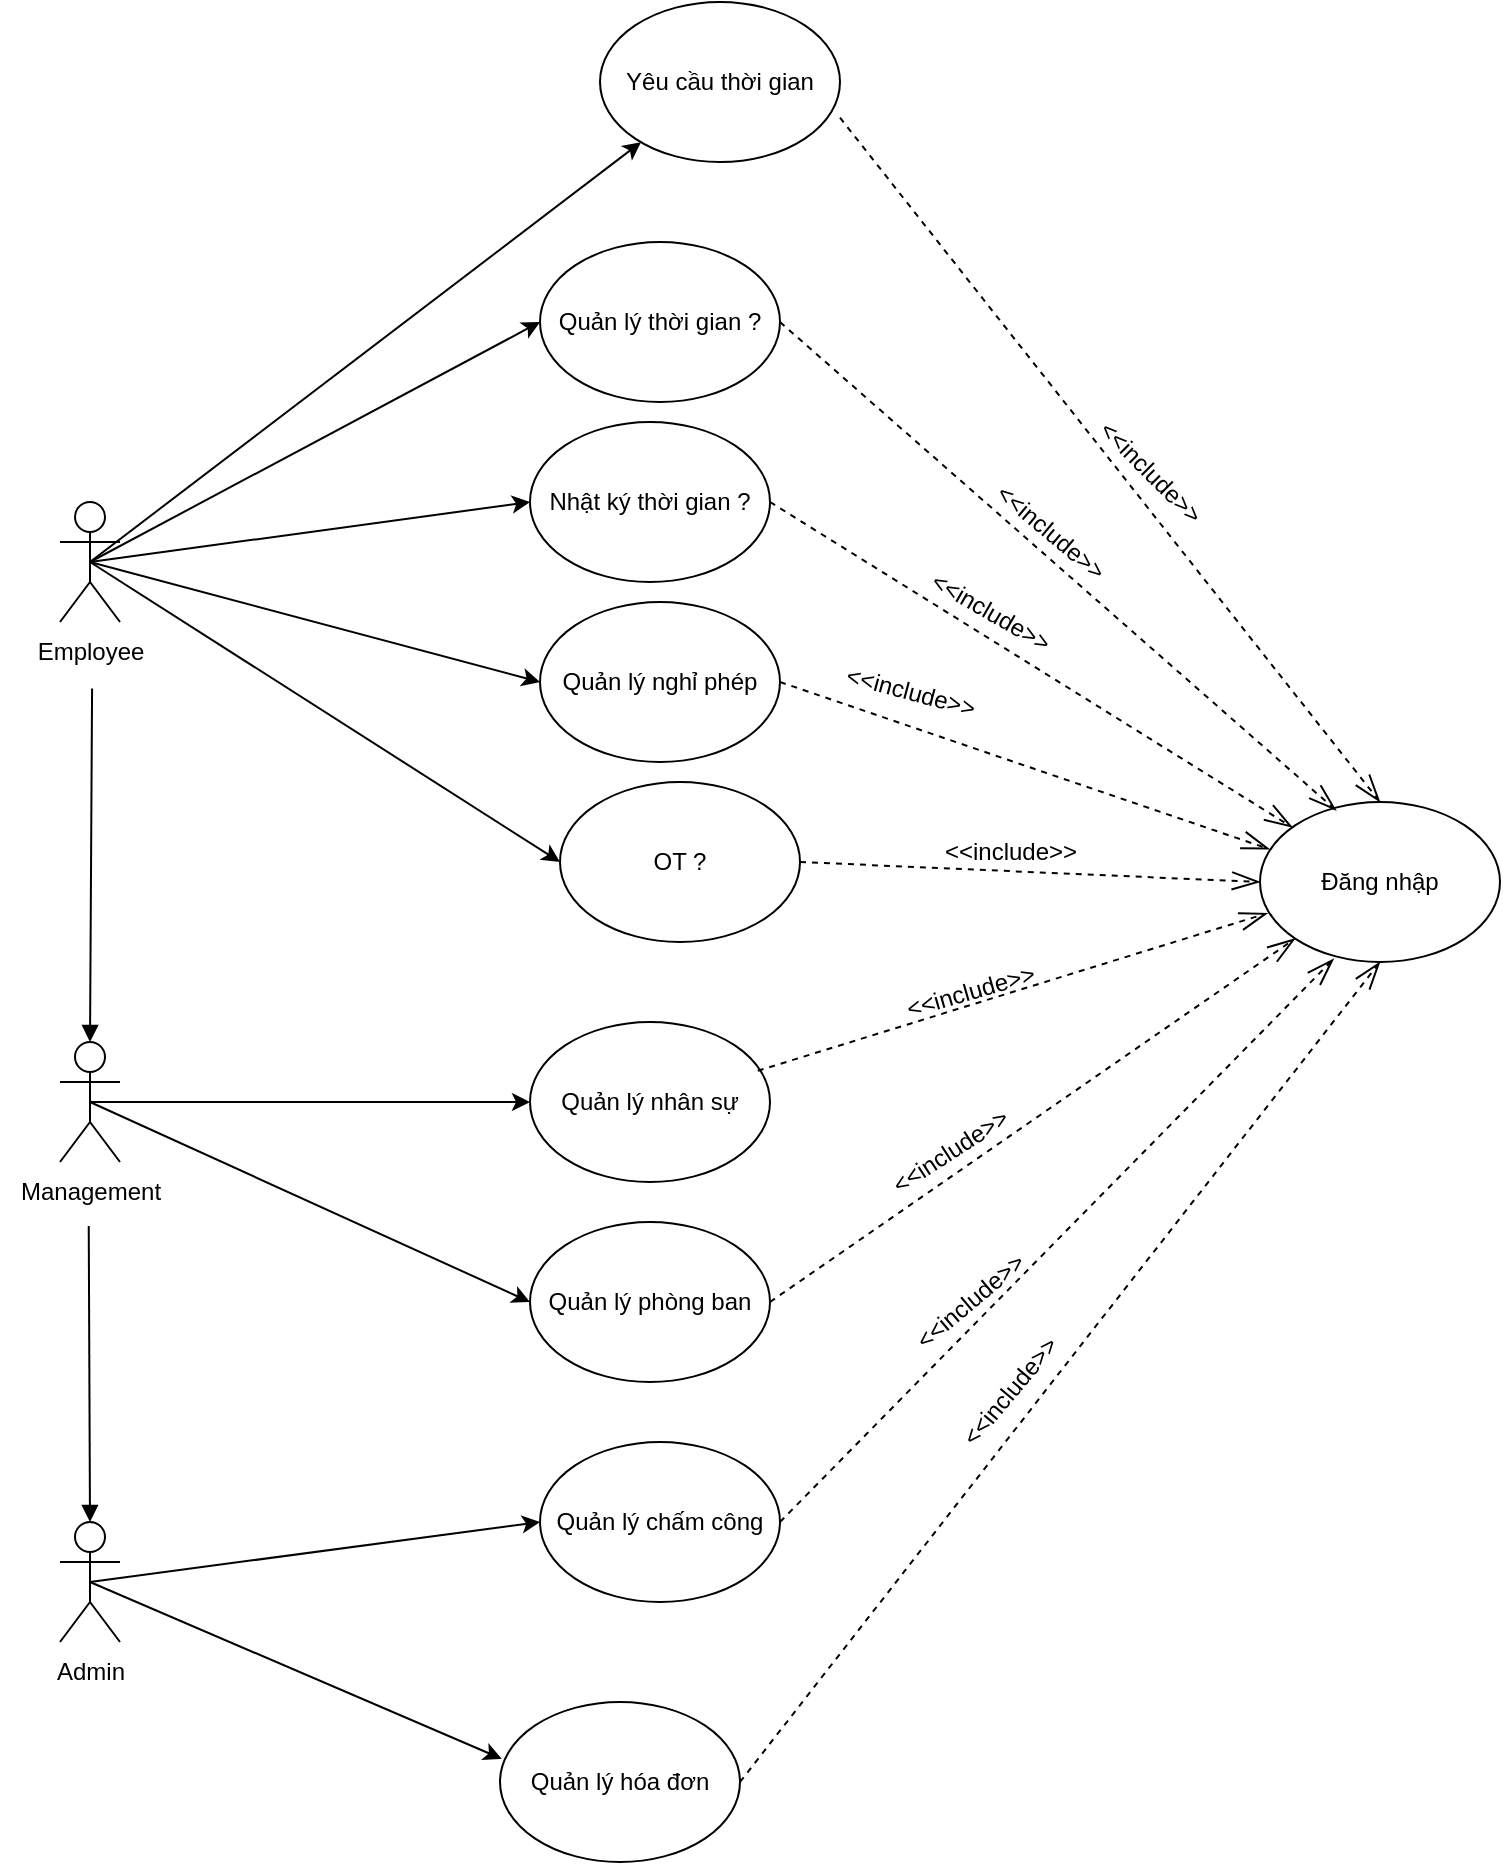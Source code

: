 <mxfile version="22.0.2" type="device">
  <diagram name="Use case tổng quan" id="xBu9T7Owh2xfIlrrStZK">
    <mxGraphModel dx="1594" dy="2032" grid="1" gridSize="10" guides="1" tooltips="1" connect="1" arrows="1" fold="1" page="1" pageScale="1" pageWidth="850" pageHeight="1100" math="0" shadow="0">
      <root>
        <mxCell id="0" />
        <mxCell id="1" parent="0" />
        <mxCell id="pAom6KXJfpepgjXcR_V3-1" value="Yêu cầu thời gian" style="ellipse;whiteSpace=wrap;html=1;" parent="1" vertex="1">
          <mxGeometry x="460" y="-120" width="120" height="80" as="geometry" />
        </mxCell>
        <mxCell id="pAom6KXJfpepgjXcR_V3-2" value="Actor" style="shape=umlActor;verticalLabelPosition=bottom;verticalAlign=top;html=1;outlineConnect=0;fontColor=none;noLabel=1;" parent="1" vertex="1">
          <mxGeometry x="190" y="130" width="30" height="60" as="geometry" />
        </mxCell>
        <mxCell id="pAom6KXJfpepgjXcR_V3-3" value="Employee" style="text;html=1;align=center;verticalAlign=middle;resizable=0;points=[];autosize=1;strokeColor=none;fillColor=none;" parent="1" vertex="1">
          <mxGeometry x="165" y="190" width="80" height="30" as="geometry" />
        </mxCell>
        <mxCell id="pAom6KXJfpepgjXcR_V3-7" value="Quản lý nghỉ phép" style="ellipse;whiteSpace=wrap;html=1;" parent="1" vertex="1">
          <mxGeometry x="430" y="180" width="120" height="80" as="geometry" />
        </mxCell>
        <mxCell id="pAom6KXJfpepgjXcR_V3-8" value="Quản lý thời gian ?" style="ellipse;whiteSpace=wrap;html=1;" parent="1" vertex="1">
          <mxGeometry x="430" width="120" height="80" as="geometry" />
        </mxCell>
        <mxCell id="pAom6KXJfpepgjXcR_V3-9" value="Nhật ký thời gian ?" style="ellipse;whiteSpace=wrap;html=1;" parent="1" vertex="1">
          <mxGeometry x="425" y="90" width="120" height="80" as="geometry" />
        </mxCell>
        <mxCell id="pAom6KXJfpepgjXcR_V3-10" value="OT ?" style="ellipse;whiteSpace=wrap;html=1;" parent="1" vertex="1">
          <mxGeometry x="440" y="270" width="120" height="80" as="geometry" />
        </mxCell>
        <mxCell id="pAom6KXJfpepgjXcR_V3-13" value="Actor" style="shape=umlActor;verticalLabelPosition=bottom;verticalAlign=top;html=1;outlineConnect=0;fontColor=none;noLabel=1;" parent="1" vertex="1">
          <mxGeometry x="190" y="400" width="30" height="60" as="geometry" />
        </mxCell>
        <mxCell id="pAom6KXJfpepgjXcR_V3-14" value="Management" style="text;html=1;align=center;verticalAlign=middle;resizable=0;points=[];autosize=1;strokeColor=none;fillColor=none;" parent="1" vertex="1">
          <mxGeometry x="160" y="460" width="90" height="30" as="geometry" />
        </mxCell>
        <mxCell id="pAom6KXJfpepgjXcR_V3-15" value="Quản lý nhân sự" style="ellipse;whiteSpace=wrap;html=1;" parent="1" vertex="1">
          <mxGeometry x="425" y="390" width="120" height="80" as="geometry" />
        </mxCell>
        <mxCell id="pAom6KXJfpepgjXcR_V3-16" value="Quản lý phòng ban" style="ellipse;whiteSpace=wrap;html=1;" parent="1" vertex="1">
          <mxGeometry x="425" y="490" width="120" height="80" as="geometry" />
        </mxCell>
        <mxCell id="pAom6KXJfpepgjXcR_V3-17" value="Actor" style="shape=umlActor;verticalLabelPosition=bottom;verticalAlign=top;html=1;outlineConnect=0;fontColor=none;noLabel=1;" parent="1" vertex="1">
          <mxGeometry x="190" y="640" width="30" height="60" as="geometry" />
        </mxCell>
        <mxCell id="pAom6KXJfpepgjXcR_V3-18" value="Admin" style="text;html=1;align=center;verticalAlign=middle;resizable=0;points=[];autosize=1;strokeColor=none;fillColor=none;" parent="1" vertex="1">
          <mxGeometry x="175" y="700" width="60" height="30" as="geometry" />
        </mxCell>
        <mxCell id="pAom6KXJfpepgjXcR_V3-19" value="Quản lý chấm công" style="ellipse;whiteSpace=wrap;html=1;" parent="1" vertex="1">
          <mxGeometry x="430" y="600" width="120" height="80" as="geometry" />
        </mxCell>
        <mxCell id="pAom6KXJfpepgjXcR_V3-20" value="Quản lý hóa đơn" style="ellipse;whiteSpace=wrap;html=1;" parent="1" vertex="1">
          <mxGeometry x="410" y="730" width="120" height="80" as="geometry" />
        </mxCell>
        <mxCell id="pAom6KXJfpepgjXcR_V3-21" value="" style="endArrow=classic;html=1;rounded=0;exitX=0.5;exitY=0.5;exitDx=0;exitDy=0;exitPerimeter=0;" parent="1" source="pAom6KXJfpepgjXcR_V3-2" target="pAom6KXJfpepgjXcR_V3-1" edge="1">
          <mxGeometry width="50" height="50" relative="1" as="geometry">
            <mxPoint x="180" y="110" as="sourcePoint" />
            <mxPoint x="230" y="60" as="targetPoint" />
          </mxGeometry>
        </mxCell>
        <mxCell id="pAom6KXJfpepgjXcR_V3-22" value="" style="endArrow=classic;html=1;rounded=0;exitX=0.5;exitY=0.5;exitDx=0;exitDy=0;exitPerimeter=0;entryX=0;entryY=0.5;entryDx=0;entryDy=0;" parent="1" source="pAom6KXJfpepgjXcR_V3-2" target="pAom6KXJfpepgjXcR_V3-8" edge="1">
          <mxGeometry width="50" height="50" relative="1" as="geometry">
            <mxPoint x="215" y="220" as="sourcePoint" />
            <mxPoint x="420" y="-15" as="targetPoint" />
          </mxGeometry>
        </mxCell>
        <mxCell id="pAom6KXJfpepgjXcR_V3-23" value="" style="endArrow=classic;html=1;rounded=0;exitX=0.5;exitY=0.5;exitDx=0;exitDy=0;exitPerimeter=0;entryX=0;entryY=0.5;entryDx=0;entryDy=0;" parent="1" source="pAom6KXJfpepgjXcR_V3-2" target="pAom6KXJfpepgjXcR_V3-9" edge="1">
          <mxGeometry width="50" height="50" relative="1" as="geometry">
            <mxPoint x="185" y="290" as="sourcePoint" />
            <mxPoint x="450" y="110" as="targetPoint" />
          </mxGeometry>
        </mxCell>
        <mxCell id="pAom6KXJfpepgjXcR_V3-24" value="" style="endArrow=classic;html=1;rounded=0;entryX=0;entryY=0.5;entryDx=0;entryDy=0;exitX=0.5;exitY=0.5;exitDx=0;exitDy=0;exitPerimeter=0;" parent="1" source="pAom6KXJfpepgjXcR_V3-2" target="pAom6KXJfpepgjXcR_V3-7" edge="1">
          <mxGeometry width="50" height="50" relative="1" as="geometry">
            <mxPoint x="200" y="210" as="sourcePoint" />
            <mxPoint x="510" y="140" as="targetPoint" />
          </mxGeometry>
        </mxCell>
        <mxCell id="pAom6KXJfpepgjXcR_V3-25" value="" style="endArrow=classic;html=1;rounded=0;entryX=0;entryY=0.5;entryDx=0;entryDy=0;exitX=0.5;exitY=0.5;exitDx=0;exitDy=0;exitPerimeter=0;" parent="1" source="pAom6KXJfpepgjXcR_V3-2" target="pAom6KXJfpepgjXcR_V3-10" edge="1">
          <mxGeometry width="50" height="50" relative="1" as="geometry">
            <mxPoint x="205" y="210" as="sourcePoint" />
            <mxPoint x="510" y="280" as="targetPoint" />
          </mxGeometry>
        </mxCell>
        <mxCell id="pAom6KXJfpepgjXcR_V3-26" value="" style="endArrow=classic;html=1;rounded=0;entryX=0;entryY=0.5;entryDx=0;entryDy=0;exitX=0.5;exitY=0.5;exitDx=0;exitDy=0;exitPerimeter=0;" parent="1" source="pAom6KXJfpepgjXcR_V3-13" target="pAom6KXJfpepgjXcR_V3-15" edge="1">
          <mxGeometry width="50" height="50" relative="1" as="geometry">
            <mxPoint x="235" y="290" as="sourcePoint" />
            <mxPoint x="518" y="435" as="targetPoint" />
          </mxGeometry>
        </mxCell>
        <mxCell id="pAom6KXJfpepgjXcR_V3-27" value="" style="endArrow=classic;html=1;rounded=0;exitX=0.5;exitY=0.5;exitDx=0;exitDy=0;exitPerimeter=0;entryX=0;entryY=0.5;entryDx=0;entryDy=0;" parent="1" source="pAom6KXJfpepgjXcR_V3-13" target="pAom6KXJfpepgjXcR_V3-16" edge="1">
          <mxGeometry width="50" height="50" relative="1" as="geometry">
            <mxPoint x="235" y="500" as="sourcePoint" />
            <mxPoint x="520" y="510" as="targetPoint" />
          </mxGeometry>
        </mxCell>
        <mxCell id="pAom6KXJfpepgjXcR_V3-30" value="" style="endArrow=block;html=1;rounded=0;exitX=0.513;exitY=1.107;exitDx=0;exitDy=0;exitPerimeter=0;endFill=1;startSize=18;strokeWidth=1;jumpSize=12;" parent="1" source="pAom6KXJfpepgjXcR_V3-3" edge="1">
          <mxGeometry width="50" height="50" relative="1" as="geometry">
            <mxPoint x="210" y="330" as="sourcePoint" />
            <mxPoint x="205" y="400" as="targetPoint" />
          </mxGeometry>
        </mxCell>
        <mxCell id="pAom6KXJfpepgjXcR_V3-31" value="" style="endArrow=block;html=1;rounded=0;exitX=0.493;exitY=1.067;exitDx=0;exitDy=0;exitPerimeter=0;endFill=1;startSize=18;strokeWidth=1;jumpSize=12;entryX=0.5;entryY=0;entryDx=0;entryDy=0;entryPerimeter=0;" parent="1" source="pAom6KXJfpepgjXcR_V3-14" target="pAom6KXJfpepgjXcR_V3-17" edge="1">
          <mxGeometry width="50" height="50" relative="1" as="geometry">
            <mxPoint x="201" y="520" as="sourcePoint" />
            <mxPoint x="200" y="697" as="targetPoint" />
          </mxGeometry>
        </mxCell>
        <mxCell id="pAom6KXJfpepgjXcR_V3-32" value="" style="endArrow=classic;html=1;rounded=0;exitX=0.5;exitY=0.5;exitDx=0;exitDy=0;exitPerimeter=0;entryX=0;entryY=0.5;entryDx=0;entryDy=0;" parent="1" source="pAom6KXJfpepgjXcR_V3-17" target="pAom6KXJfpepgjXcR_V3-19" edge="1">
          <mxGeometry width="50" height="50" relative="1" as="geometry">
            <mxPoint x="235" y="520" as="sourcePoint" />
            <mxPoint x="520" y="620" as="targetPoint" />
          </mxGeometry>
        </mxCell>
        <mxCell id="pAom6KXJfpepgjXcR_V3-33" value="" style="endArrow=classic;html=1;rounded=0;exitX=0.5;exitY=0.5;exitDx=0;exitDy=0;exitPerimeter=0;entryX=0.007;entryY=0.355;entryDx=0;entryDy=0;entryPerimeter=0;" parent="1" source="pAom6KXJfpepgjXcR_V3-17" target="pAom6KXJfpepgjXcR_V3-20" edge="1">
          <mxGeometry width="50" height="50" relative="1" as="geometry">
            <mxPoint x="215" y="680" as="sourcePoint" />
            <mxPoint x="470" y="670" as="targetPoint" />
          </mxGeometry>
        </mxCell>
        <mxCell id="pAom6KXJfpepgjXcR_V3-34" value="Đăng nhập" style="ellipse;whiteSpace=wrap;html=1;" parent="1" vertex="1">
          <mxGeometry x="790" y="280" width="120" height="80" as="geometry" />
        </mxCell>
        <mxCell id="pAom6KXJfpepgjXcR_V3-35" value="" style="endArrow=openThin;dashed=1;endFill=0;endSize=12;html=1;rounded=0;entryX=0.5;entryY=0;entryDx=0;entryDy=0;exitX=1;exitY=0.723;exitDx=0;exitDy=0;exitPerimeter=0;" parent="1" source="pAom6KXJfpepgjXcR_V3-1" target="pAom6KXJfpepgjXcR_V3-34" edge="1">
          <mxGeometry width="160" relative="1" as="geometry">
            <mxPoint x="616" y="-129" as="sourcePoint" />
            <mxPoint x="740" y="220" as="targetPoint" />
          </mxGeometry>
        </mxCell>
        <mxCell id="pAom6KXJfpepgjXcR_V3-36" value="" style="endArrow=openThin;dashed=1;endFill=0;endSize=12;html=1;rounded=0;entryX=0.317;entryY=0.052;entryDx=0;entryDy=0;exitX=1;exitY=0.5;exitDx=0;exitDy=0;entryPerimeter=0;" parent="1" source="pAom6KXJfpepgjXcR_V3-8" target="pAom6KXJfpepgjXcR_V3-34" edge="1">
          <mxGeometry width="160" relative="1" as="geometry">
            <mxPoint x="626" y="-119" as="sourcePoint" />
            <mxPoint x="750" y="230" as="targetPoint" />
          </mxGeometry>
        </mxCell>
        <mxCell id="pAom6KXJfpepgjXcR_V3-37" value="" style="endArrow=openThin;dashed=1;endFill=0;endSize=12;html=1;rounded=0;exitX=1;exitY=0.5;exitDx=0;exitDy=0;" parent="1" source="pAom6KXJfpepgjXcR_V3-9" target="pAom6KXJfpepgjXcR_V3-34" edge="1">
          <mxGeometry width="160" relative="1" as="geometry">
            <mxPoint x="636" y="-109" as="sourcePoint" />
            <mxPoint x="760" y="240" as="targetPoint" />
          </mxGeometry>
        </mxCell>
        <mxCell id="pAom6KXJfpepgjXcR_V3-38" value="" style="endArrow=openThin;dashed=1;endFill=0;endSize=12;html=1;rounded=0;entryX=0.04;entryY=0.295;entryDx=0;entryDy=0;exitX=1;exitY=0.5;exitDx=0;exitDy=0;entryPerimeter=0;" parent="1" source="pAom6KXJfpepgjXcR_V3-7" target="pAom6KXJfpepgjXcR_V3-34" edge="1">
          <mxGeometry width="160" relative="1" as="geometry">
            <mxPoint x="646" y="-99" as="sourcePoint" />
            <mxPoint x="770" y="250" as="targetPoint" />
          </mxGeometry>
        </mxCell>
        <mxCell id="pAom6KXJfpepgjXcR_V3-39" value="" style="endArrow=openThin;dashed=1;endFill=0;endSize=12;html=1;rounded=0;entryX=0;entryY=0.5;entryDx=0;entryDy=0;exitX=1;exitY=0.5;exitDx=0;exitDy=0;" parent="1" source="pAom6KXJfpepgjXcR_V3-10" target="pAom6KXJfpepgjXcR_V3-34" edge="1">
          <mxGeometry width="160" relative="1" as="geometry">
            <mxPoint x="656" y="-89" as="sourcePoint" />
            <mxPoint x="780" y="260" as="targetPoint" />
          </mxGeometry>
        </mxCell>
        <mxCell id="pAom6KXJfpepgjXcR_V3-40" value="" style="endArrow=openThin;dashed=1;endFill=0;endSize=12;html=1;rounded=0;entryX=0.031;entryY=0.695;entryDx=0;entryDy=0;entryPerimeter=0;exitX=0.949;exitY=0.305;exitDx=0;exitDy=0;exitPerimeter=0;" parent="1" source="pAom6KXJfpepgjXcR_V3-15" target="pAom6KXJfpepgjXcR_V3-34" edge="1">
          <mxGeometry width="160" relative="1" as="geometry">
            <mxPoint x="550" y="430" as="sourcePoint" />
            <mxPoint x="790" y="270" as="targetPoint" />
          </mxGeometry>
        </mxCell>
        <mxCell id="pAom6KXJfpepgjXcR_V3-41" value="" style="endArrow=openThin;dashed=1;endFill=0;endSize=12;html=1;rounded=0;entryX=0;entryY=1;entryDx=0;entryDy=0;exitX=1;exitY=0.5;exitDx=0;exitDy=0;" parent="1" source="pAom6KXJfpepgjXcR_V3-16" target="pAom6KXJfpepgjXcR_V3-34" edge="1">
          <mxGeometry width="160" relative="1" as="geometry">
            <mxPoint x="676" y="-69" as="sourcePoint" />
            <mxPoint x="800" y="280" as="targetPoint" />
          </mxGeometry>
        </mxCell>
        <mxCell id="pAom6KXJfpepgjXcR_V3-42" value="" style="endArrow=openThin;dashed=1;endFill=0;endSize=12;html=1;rounded=0;entryX=0.307;entryY=0.98;entryDx=0;entryDy=0;exitX=1;exitY=0.5;exitDx=0;exitDy=0;entryPerimeter=0;" parent="1" source="pAom6KXJfpepgjXcR_V3-19" target="pAom6KXJfpepgjXcR_V3-34" edge="1">
          <mxGeometry width="160" relative="1" as="geometry">
            <mxPoint x="880" y="376" as="sourcePoint" />
            <mxPoint x="1004" y="725" as="targetPoint" />
          </mxGeometry>
        </mxCell>
        <mxCell id="pAom6KXJfpepgjXcR_V3-43" value="" style="endArrow=openThin;dashed=1;endFill=0;endSize=12;html=1;rounded=0;entryX=0.5;entryY=1;entryDx=0;entryDy=0;exitX=1;exitY=0.5;exitDx=0;exitDy=0;" parent="1" source="pAom6KXJfpepgjXcR_V3-20" target="pAom6KXJfpepgjXcR_V3-34" edge="1">
          <mxGeometry width="160" relative="1" as="geometry">
            <mxPoint x="696" y="-49" as="sourcePoint" />
            <mxPoint x="820" y="300" as="targetPoint" />
          </mxGeometry>
        </mxCell>
        <mxCell id="pAom6KXJfpepgjXcR_V3-44" value="&amp;lt;&amp;lt;include&amp;gt;&amp;gt;" style="text;html=1;align=center;verticalAlign=middle;resizable=0;points=[];autosize=1;strokeColor=none;fillColor=none;rotation=15;" parent="1" vertex="1">
          <mxGeometry x="570" y="210" width="90" height="30" as="geometry" />
        </mxCell>
        <mxCell id="pAom6KXJfpepgjXcR_V3-45" value="&amp;lt;&amp;lt;include&amp;gt;&amp;gt;" style="text;html=1;align=center;verticalAlign=middle;resizable=0;points=[];autosize=1;strokeColor=none;fillColor=none;rotation=45;" parent="1" vertex="1">
          <mxGeometry x="690" y="100" width="90" height="30" as="geometry" />
        </mxCell>
        <mxCell id="pAom6KXJfpepgjXcR_V3-46" value="&amp;lt;&amp;lt;include&amp;gt;&amp;gt;" style="text;html=1;align=center;verticalAlign=middle;resizable=0;points=[];autosize=1;strokeColor=none;fillColor=none;rotation=40;" parent="1" vertex="1">
          <mxGeometry x="640" y="130" width="90" height="30" as="geometry" />
        </mxCell>
        <mxCell id="pAom6KXJfpepgjXcR_V3-47" value="&amp;lt;&amp;lt;include&amp;gt;&amp;gt;" style="text;html=1;align=center;verticalAlign=middle;resizable=0;points=[];autosize=1;strokeColor=none;fillColor=none;rotation=30;" parent="1" vertex="1">
          <mxGeometry x="610" y="170" width="90" height="30" as="geometry" />
        </mxCell>
        <mxCell id="pAom6KXJfpepgjXcR_V3-48" value="&amp;lt;&amp;lt;include&amp;gt;&amp;gt;" style="text;html=1;align=center;verticalAlign=middle;resizable=0;points=[];autosize=1;strokeColor=none;fillColor=none;rotation=0;" parent="1" vertex="1">
          <mxGeometry x="620" y="290" width="90" height="30" as="geometry" />
        </mxCell>
        <mxCell id="pAom6KXJfpepgjXcR_V3-49" value="&amp;lt;&amp;lt;include&amp;gt;&amp;gt;" style="text;html=1;align=center;verticalAlign=middle;resizable=0;points=[];autosize=1;strokeColor=none;fillColor=none;rotation=-16;" parent="1" vertex="1">
          <mxGeometry x="600" y="360" width="90" height="30" as="geometry" />
        </mxCell>
        <mxCell id="pAom6KXJfpepgjXcR_V3-50" value="&amp;lt;&amp;lt;include&amp;gt;&amp;gt;" style="text;html=1;align=center;verticalAlign=middle;resizable=0;points=[];autosize=1;strokeColor=none;fillColor=none;rotation=-33;" parent="1" vertex="1">
          <mxGeometry x="590" y="440" width="90" height="30" as="geometry" />
        </mxCell>
        <mxCell id="pAom6KXJfpepgjXcR_V3-51" value="&amp;lt;&amp;lt;include&amp;gt;&amp;gt;" style="text;html=1;align=center;verticalAlign=middle;resizable=0;points=[];autosize=1;strokeColor=none;fillColor=none;rotation=-40;" parent="1" vertex="1">
          <mxGeometry x="600" y="515" width="90" height="30" as="geometry" />
        </mxCell>
        <mxCell id="pAom6KXJfpepgjXcR_V3-52" value="&amp;lt;&amp;lt;include&amp;gt;&amp;gt;" style="text;html=1;align=center;verticalAlign=middle;resizable=0;points=[];autosize=1;strokeColor=none;fillColor=none;rotation=-50;" parent="1" vertex="1">
          <mxGeometry x="620" y="560" width="90" height="30" as="geometry" />
        </mxCell>
      </root>
    </mxGraphModel>
  </diagram>
</mxfile>

